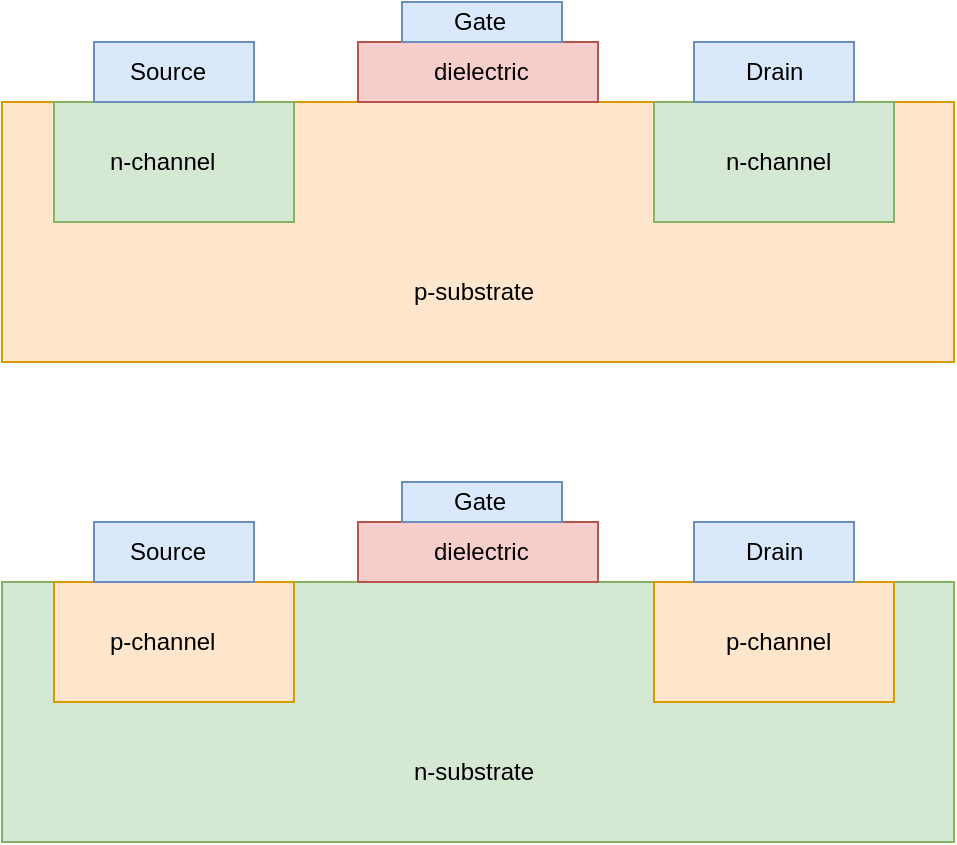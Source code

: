 <mxfile version="24.8.4">
  <diagram id="prtHgNgQTEPvFCAcTncT" name="Page-1">
    <mxGraphModel dx="1173" dy="772" grid="1" gridSize="10" guides="1" tooltips="1" connect="1" arrows="1" fold="1" page="1" pageScale="1" pageWidth="827" pageHeight="1169" math="0" shadow="0">
      <root>
        <mxCell id="0" />
        <mxCell id="1" parent="0" />
        <mxCell id="pFfpm0XYieJXTrMUy0P4-1" value="" style="rounded=0;whiteSpace=wrap;html=1;fillColor=#ffe6cc;strokeColor=#d79b00;" vertex="1" parent="1">
          <mxGeometry x="174" y="180" width="476" height="130" as="geometry" />
        </mxCell>
        <mxCell id="pFfpm0XYieJXTrMUy0P4-2" value="" style="rounded=0;whiteSpace=wrap;html=1;fillColor=#d5e8d4;strokeColor=#82b366;" vertex="1" parent="1">
          <mxGeometry x="200" y="180" width="120" height="60" as="geometry" />
        </mxCell>
        <mxCell id="pFfpm0XYieJXTrMUy0P4-3" value="" style="rounded=0;whiteSpace=wrap;html=1;fillColor=#d5e8d4;strokeColor=#82b366;" vertex="1" parent="1">
          <mxGeometry x="500" y="180" width="120" height="60" as="geometry" />
        </mxCell>
        <mxCell id="pFfpm0XYieJXTrMUy0P4-4" value="" style="rounded=0;whiteSpace=wrap;html=1;fillColor=#f8cecc;strokeColor=#b85450;" vertex="1" parent="1">
          <mxGeometry x="352" y="150" width="120" height="30" as="geometry" />
        </mxCell>
        <mxCell id="pFfpm0XYieJXTrMUy0P4-5" value="" style="rounded=0;whiteSpace=wrap;html=1;fillColor=#dae8fc;strokeColor=#6c8ebf;" vertex="1" parent="1">
          <mxGeometry x="220" y="150" width="80" height="30" as="geometry" />
        </mxCell>
        <mxCell id="pFfpm0XYieJXTrMUy0P4-6" value="" style="rounded=0;whiteSpace=wrap;html=1;fillColor=#dae8fc;strokeColor=#6c8ebf;" vertex="1" parent="1">
          <mxGeometry x="520" y="150" width="80" height="30" as="geometry" />
        </mxCell>
        <mxCell id="pFfpm0XYieJXTrMUy0P4-7" value="" style="rounded=0;whiteSpace=wrap;html=1;fillColor=#dae8fc;strokeColor=#6c8ebf;" vertex="1" parent="1">
          <mxGeometry x="374" y="130" width="80" height="20" as="geometry" />
        </mxCell>
        <mxCell id="pFfpm0XYieJXTrMUy0P4-15" value="Source" style="text;strokeColor=none;fillColor=none;align=left;verticalAlign=middle;spacingLeft=4;spacingRight=4;overflow=hidden;points=[[0,0.5],[1,0.5]];portConstraint=eastwest;rotatable=0;whiteSpace=wrap;html=1;" vertex="1" parent="1">
          <mxGeometry x="232" y="155" width="60" height="20" as="geometry" />
        </mxCell>
        <mxCell id="pFfpm0XYieJXTrMUy0P4-16" value="Drain" style="text;strokeColor=none;fillColor=none;align=left;verticalAlign=middle;spacingLeft=4;spacingRight=4;overflow=hidden;points=[[0,0.5],[1,0.5]];portConstraint=eastwest;rotatable=0;whiteSpace=wrap;html=1;" vertex="1" parent="1">
          <mxGeometry x="540" y="155" width="60" height="20" as="geometry" />
        </mxCell>
        <mxCell id="pFfpm0XYieJXTrMUy0P4-17" value="Gate" style="text;strokeColor=none;fillColor=none;align=left;verticalAlign=middle;spacingLeft=4;spacingRight=4;overflow=hidden;points=[[0,0.5],[1,0.5]];portConstraint=eastwest;rotatable=0;whiteSpace=wrap;html=1;" vertex="1" parent="1">
          <mxGeometry x="394" y="130" width="60" height="20" as="geometry" />
        </mxCell>
        <mxCell id="pFfpm0XYieJXTrMUy0P4-18" value="n-channel" style="text;strokeColor=none;fillColor=none;align=left;verticalAlign=middle;spacingLeft=4;spacingRight=4;overflow=hidden;points=[[0,0.5],[1,0.5]];portConstraint=eastwest;rotatable=0;whiteSpace=wrap;html=1;" vertex="1" parent="1">
          <mxGeometry x="222" y="195" width="80" height="30" as="geometry" />
        </mxCell>
        <mxCell id="pFfpm0XYieJXTrMUy0P4-19" value="n-channel" style="text;strokeColor=none;fillColor=none;align=left;verticalAlign=middle;spacingLeft=4;spacingRight=4;overflow=hidden;points=[[0,0.5],[1,0.5]];portConstraint=eastwest;rotatable=0;whiteSpace=wrap;html=1;" vertex="1" parent="1">
          <mxGeometry x="530" y="195" width="80" height="30" as="geometry" />
        </mxCell>
        <mxCell id="pFfpm0XYieJXTrMUy0P4-20" value="p-substrate" style="text;strokeColor=none;fillColor=none;align=left;verticalAlign=middle;spacingLeft=4;spacingRight=4;overflow=hidden;points=[[0,0.5],[1,0.5]];portConstraint=eastwest;rotatable=0;whiteSpace=wrap;html=1;" vertex="1" parent="1">
          <mxGeometry x="374" y="260" width="80" height="30" as="geometry" />
        </mxCell>
        <mxCell id="pFfpm0XYieJXTrMUy0P4-21" value="dielectric" style="text;strokeColor=none;fillColor=none;align=left;verticalAlign=middle;spacingLeft=4;spacingRight=4;overflow=hidden;points=[[0,0.5],[1,0.5]];portConstraint=eastwest;rotatable=0;whiteSpace=wrap;html=1;" vertex="1" parent="1">
          <mxGeometry x="384" y="150" width="80" height="30" as="geometry" />
        </mxCell>
        <mxCell id="pFfpm0XYieJXTrMUy0P4-22" value="" style="rounded=0;whiteSpace=wrap;html=1;fillColor=#d5e8d4;strokeColor=#82b366;" vertex="1" parent="1">
          <mxGeometry x="174" y="420" width="476" height="130" as="geometry" />
        </mxCell>
        <mxCell id="pFfpm0XYieJXTrMUy0P4-23" value="" style="rounded=0;whiteSpace=wrap;html=1;fillColor=#ffe6cc;strokeColor=#d79b00;" vertex="1" parent="1">
          <mxGeometry x="200" y="420" width="120" height="60" as="geometry" />
        </mxCell>
        <mxCell id="pFfpm0XYieJXTrMUy0P4-24" value="" style="rounded=0;whiteSpace=wrap;html=1;fillColor=#ffe6cc;strokeColor=#d79b00;" vertex="1" parent="1">
          <mxGeometry x="500" y="420" width="120" height="60" as="geometry" />
        </mxCell>
        <mxCell id="pFfpm0XYieJXTrMUy0P4-25" value="" style="rounded=0;whiteSpace=wrap;html=1;fillColor=#f8cecc;strokeColor=#b85450;" vertex="1" parent="1">
          <mxGeometry x="352" y="390" width="120" height="30" as="geometry" />
        </mxCell>
        <mxCell id="pFfpm0XYieJXTrMUy0P4-26" value="" style="rounded=0;whiteSpace=wrap;html=1;fillColor=#dae8fc;strokeColor=#6c8ebf;" vertex="1" parent="1">
          <mxGeometry x="220" y="390" width="80" height="30" as="geometry" />
        </mxCell>
        <mxCell id="pFfpm0XYieJXTrMUy0P4-27" value="" style="rounded=0;whiteSpace=wrap;html=1;fillColor=#dae8fc;strokeColor=#6c8ebf;" vertex="1" parent="1">
          <mxGeometry x="520" y="390" width="80" height="30" as="geometry" />
        </mxCell>
        <mxCell id="pFfpm0XYieJXTrMUy0P4-28" value="" style="rounded=0;whiteSpace=wrap;html=1;fillColor=#dae8fc;strokeColor=#6c8ebf;" vertex="1" parent="1">
          <mxGeometry x="374" y="370" width="80" height="20" as="geometry" />
        </mxCell>
        <mxCell id="pFfpm0XYieJXTrMUy0P4-29" value="Source" style="text;strokeColor=none;fillColor=none;align=left;verticalAlign=middle;spacingLeft=4;spacingRight=4;overflow=hidden;points=[[0,0.5],[1,0.5]];portConstraint=eastwest;rotatable=0;whiteSpace=wrap;html=1;" vertex="1" parent="1">
          <mxGeometry x="232" y="395" width="60" height="20" as="geometry" />
        </mxCell>
        <mxCell id="pFfpm0XYieJXTrMUy0P4-30" value="Drain" style="text;strokeColor=none;fillColor=none;align=left;verticalAlign=middle;spacingLeft=4;spacingRight=4;overflow=hidden;points=[[0,0.5],[1,0.5]];portConstraint=eastwest;rotatable=0;whiteSpace=wrap;html=1;" vertex="1" parent="1">
          <mxGeometry x="540" y="395" width="60" height="20" as="geometry" />
        </mxCell>
        <mxCell id="pFfpm0XYieJXTrMUy0P4-31" value="Gate" style="text;strokeColor=none;fillColor=none;align=left;verticalAlign=middle;spacingLeft=4;spacingRight=4;overflow=hidden;points=[[0,0.5],[1,0.5]];portConstraint=eastwest;rotatable=0;whiteSpace=wrap;html=1;" vertex="1" parent="1">
          <mxGeometry x="394" y="370" width="60" height="20" as="geometry" />
        </mxCell>
        <mxCell id="pFfpm0XYieJXTrMUy0P4-32" value="p-channel" style="text;strokeColor=none;fillColor=none;align=left;verticalAlign=middle;spacingLeft=4;spacingRight=4;overflow=hidden;points=[[0,0.5],[1,0.5]];portConstraint=eastwest;rotatable=0;whiteSpace=wrap;html=1;" vertex="1" parent="1">
          <mxGeometry x="222" y="435" width="80" height="30" as="geometry" />
        </mxCell>
        <mxCell id="pFfpm0XYieJXTrMUy0P4-33" value="p-channel" style="text;strokeColor=none;fillColor=none;align=left;verticalAlign=middle;spacingLeft=4;spacingRight=4;overflow=hidden;points=[[0,0.5],[1,0.5]];portConstraint=eastwest;rotatable=0;whiteSpace=wrap;html=1;" vertex="1" parent="1">
          <mxGeometry x="530" y="435" width="80" height="30" as="geometry" />
        </mxCell>
        <mxCell id="pFfpm0XYieJXTrMUy0P4-34" value="n-substrate" style="text;strokeColor=none;fillColor=none;align=left;verticalAlign=middle;spacingLeft=4;spacingRight=4;overflow=hidden;points=[[0,0.5],[1,0.5]];portConstraint=eastwest;rotatable=0;whiteSpace=wrap;html=1;" vertex="1" parent="1">
          <mxGeometry x="374" y="500" width="80" height="30" as="geometry" />
        </mxCell>
        <mxCell id="pFfpm0XYieJXTrMUy0P4-35" value="dielectric" style="text;strokeColor=none;fillColor=none;align=left;verticalAlign=middle;spacingLeft=4;spacingRight=4;overflow=hidden;points=[[0,0.5],[1,0.5]];portConstraint=eastwest;rotatable=0;whiteSpace=wrap;html=1;" vertex="1" parent="1">
          <mxGeometry x="384" y="390" width="80" height="30" as="geometry" />
        </mxCell>
      </root>
    </mxGraphModel>
  </diagram>
</mxfile>
